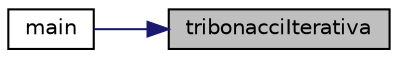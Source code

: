 digraph "tribonacciIterativa"
{
 // LATEX_PDF_SIZE
  edge [fontname="Helvetica",fontsize="10",labelfontname="Helvetica",labelfontsize="10"];
  node [fontname="Helvetica",fontsize="10",shape=record];
  rankdir="RL";
  Node1 [label="tribonacciIterativa",height=0.2,width=0.4,color="black", fillcolor="grey75", style="filled", fontcolor="black",tooltip="Funcao que calcula o n-ésimo termo da sequencia tribonacci."];
  Node1 -> Node2 [dir="back",color="midnightblue",fontsize="10",style="solid",fontname="Helvetica"];
  Node2 [label="main",height=0.2,width=0.4,color="black", fillcolor="white", style="filled",URL="$1_8cpp.html#abf9e6b7e6f15df4b525a2e7705ba3089",tooltip=" "];
}
